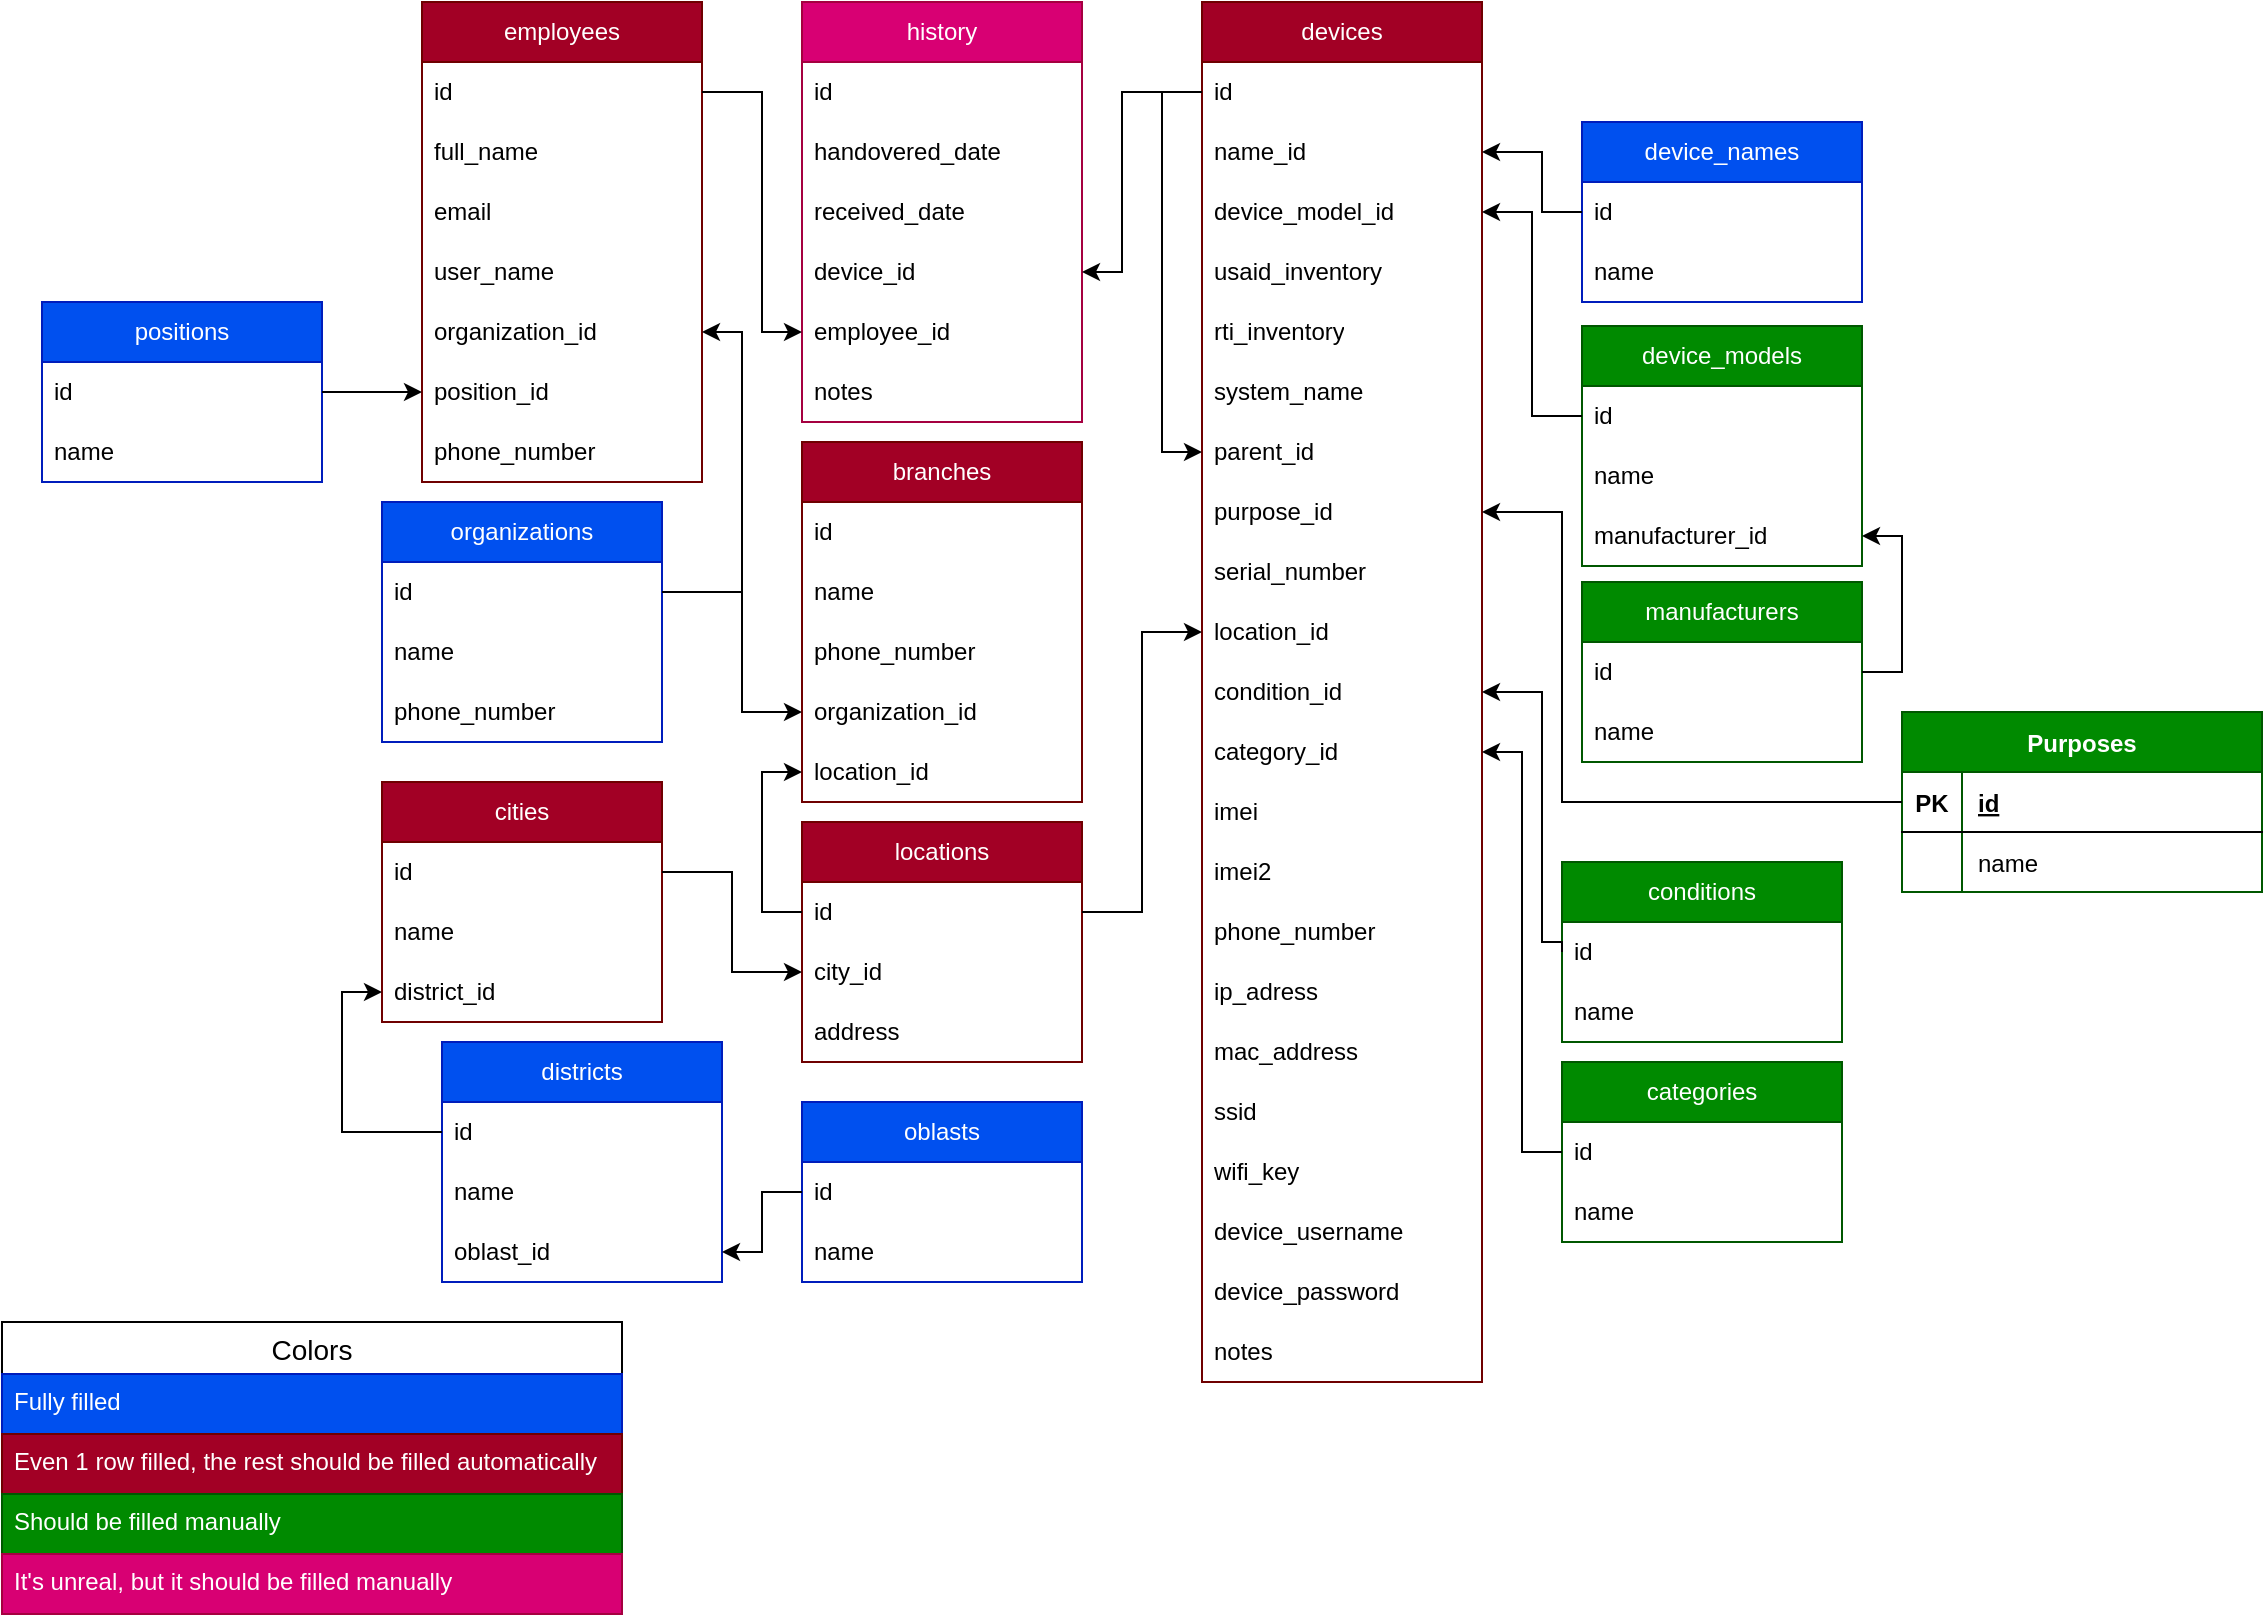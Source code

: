 <mxfile version="21.1.6" type="device">
  <diagram id="0d2q46blv9UqA0cXkcOh" name="Страница 1">
    <mxGraphModel dx="1290" dy="573" grid="1" gridSize="10" guides="1" tooltips="1" connect="1" arrows="1" fold="1" page="1" pageScale="1" pageWidth="827" pageHeight="1169" math="0" shadow="0">
      <root>
        <mxCell id="0" />
        <mxCell id="1" parent="0" />
        <mxCell id="G7Yswwj6AfS98fs8mo6--1" value="device_models" style="swimlane;fontStyle=0;childLayout=stackLayout;horizontal=1;startSize=30;horizontalStack=0;resizeParent=1;resizeParentMax=0;resizeLast=0;collapsible=1;marginBottom=0;whiteSpace=wrap;html=1;fillColor=#008a00;fontColor=#ffffff;strokeColor=#005700;" parent="1" vertex="1">
          <mxGeometry x="950" y="202" width="140" height="120" as="geometry" />
        </mxCell>
        <mxCell id="G7Yswwj6AfS98fs8mo6--2" value="id" style="text;align=left;verticalAlign=middle;spacingLeft=4;spacingRight=4;overflow=hidden;points=[[0,0.5],[1,0.5]];portConstraint=eastwest;rotatable=0;whiteSpace=wrap;html=1;" parent="G7Yswwj6AfS98fs8mo6--1" vertex="1">
          <mxGeometry y="30" width="140" height="30" as="geometry" />
        </mxCell>
        <mxCell id="MezloRXRg_cvkASM9rGX-1" value="name" style="text;align=left;verticalAlign=middle;spacingLeft=4;spacingRight=4;overflow=hidden;points=[[0,0.5],[1,0.5]];portConstraint=eastwest;rotatable=0;whiteSpace=wrap;html=1;" parent="G7Yswwj6AfS98fs8mo6--1" vertex="1">
          <mxGeometry y="60" width="140" height="30" as="geometry" />
        </mxCell>
        <mxCell id="G7Yswwj6AfS98fs8mo6--3" value="manufacturer_id" style="text;align=left;verticalAlign=middle;spacingLeft=4;spacingRight=4;overflow=hidden;points=[[0,0.5],[1,0.5]];portConstraint=eastwest;rotatable=0;whiteSpace=wrap;html=1;" parent="G7Yswwj6AfS98fs8mo6--1" vertex="1">
          <mxGeometry y="90" width="140" height="30" as="geometry" />
        </mxCell>
        <mxCell id="G7Yswwj6AfS98fs8mo6--9" value="devices" style="swimlane;fontStyle=0;childLayout=stackLayout;horizontal=1;startSize=30;horizontalStack=0;resizeParent=1;resizeParentMax=0;resizeLast=0;collapsible=1;marginBottom=0;whiteSpace=wrap;html=1;fillColor=#a20025;fontColor=#ffffff;strokeColor=#6F0000;" parent="1" vertex="1">
          <mxGeometry x="760" y="40" width="140" height="690" as="geometry" />
        </mxCell>
        <mxCell id="lCSofVDlbzFGuQOiS7Ux-157" style="edgeStyle=orthogonalEdgeStyle;rounded=0;orthogonalLoop=1;jettySize=auto;html=1;exitX=0;exitY=0.5;exitDx=0;exitDy=0;entryX=0;entryY=0.5;entryDx=0;entryDy=0;" parent="G7Yswwj6AfS98fs8mo6--9" source="G7Yswwj6AfS98fs8mo6--10" target="lCSofVDlbzFGuQOiS7Ux-156" edge="1">
          <mxGeometry relative="1" as="geometry" />
        </mxCell>
        <mxCell id="G7Yswwj6AfS98fs8mo6--10" value="id" style="text;align=left;verticalAlign=middle;spacingLeft=4;spacingRight=4;overflow=hidden;points=[[0,0.5],[1,0.5]];portConstraint=eastwest;rotatable=0;whiteSpace=wrap;html=1;" parent="G7Yswwj6AfS98fs8mo6--9" vertex="1">
          <mxGeometry y="30" width="140" height="30" as="geometry" />
        </mxCell>
        <mxCell id="G7Yswwj6AfS98fs8mo6--11" value="name_id" style="text;align=left;verticalAlign=middle;spacingLeft=4;spacingRight=4;overflow=hidden;points=[[0,0.5],[1,0.5]];portConstraint=eastwest;rotatable=0;whiteSpace=wrap;html=1;" parent="G7Yswwj6AfS98fs8mo6--9" vertex="1">
          <mxGeometry y="60" width="140" height="30" as="geometry" />
        </mxCell>
        <mxCell id="G7Yswwj6AfS98fs8mo6--18" value="device_model_id" style="text;align=left;verticalAlign=middle;spacingLeft=4;spacingRight=4;overflow=hidden;points=[[0,0.5],[1,0.5]];portConstraint=eastwest;rotatable=0;whiteSpace=wrap;html=1;" parent="G7Yswwj6AfS98fs8mo6--9" vertex="1">
          <mxGeometry y="90" width="140" height="30" as="geometry" />
        </mxCell>
        <mxCell id="G7Yswwj6AfS98fs8mo6--21" value="usaid_inventory" style="text;align=left;verticalAlign=middle;spacingLeft=4;spacingRight=4;overflow=hidden;points=[[0,0.5],[1,0.5]];portConstraint=eastwest;rotatable=0;whiteSpace=wrap;html=1;" parent="G7Yswwj6AfS98fs8mo6--9" vertex="1">
          <mxGeometry y="120" width="140" height="30" as="geometry" />
        </mxCell>
        <mxCell id="G7Yswwj6AfS98fs8mo6--20" value="rti_inventory" style="text;align=left;verticalAlign=middle;spacingLeft=4;spacingRight=4;overflow=hidden;points=[[0,0.5],[1,0.5]];portConstraint=eastwest;rotatable=0;whiteSpace=wrap;html=1;" parent="G7Yswwj6AfS98fs8mo6--9" vertex="1">
          <mxGeometry y="150" width="140" height="30" as="geometry" />
        </mxCell>
        <mxCell id="G7Yswwj6AfS98fs8mo6--30" value="system_name" style="text;align=left;verticalAlign=middle;spacingLeft=4;spacingRight=4;overflow=hidden;points=[[0,0.5],[1,0.5]];portConstraint=eastwest;rotatable=0;whiteSpace=wrap;html=1;" parent="G7Yswwj6AfS98fs8mo6--9" vertex="1">
          <mxGeometry y="180" width="140" height="30" as="geometry" />
        </mxCell>
        <mxCell id="lCSofVDlbzFGuQOiS7Ux-156" value="parent_id" style="text;align=left;verticalAlign=middle;spacingLeft=4;spacingRight=4;overflow=hidden;points=[[0,0.5],[1,0.5]];portConstraint=eastwest;rotatable=0;whiteSpace=wrap;html=1;" parent="G7Yswwj6AfS98fs8mo6--9" vertex="1">
          <mxGeometry y="210" width="140" height="30" as="geometry" />
        </mxCell>
        <mxCell id="G7Yswwj6AfS98fs8mo6--60" value="purpose_id" style="text;align=left;verticalAlign=middle;spacingLeft=4;spacingRight=4;overflow=hidden;points=[[0,0.5],[1,0.5]];portConstraint=eastwest;rotatable=0;whiteSpace=wrap;html=1;" parent="G7Yswwj6AfS98fs8mo6--9" vertex="1">
          <mxGeometry y="240" width="140" height="30" as="geometry" />
        </mxCell>
        <mxCell id="GRQuZETUjWmIihbJhSZC-21" value="serial_number" style="text;align=left;verticalAlign=middle;spacingLeft=4;spacingRight=4;overflow=hidden;points=[[0,0.5],[1,0.5]];portConstraint=eastwest;rotatable=0;whiteSpace=wrap;html=1;" parent="G7Yswwj6AfS98fs8mo6--9" vertex="1">
          <mxGeometry y="270" width="140" height="30" as="geometry" />
        </mxCell>
        <mxCell id="GRQuZETUjWmIihbJhSZC-52" value="location_id" style="text;align=left;verticalAlign=middle;spacingLeft=4;spacingRight=4;overflow=hidden;points=[[0,0.5],[1,0.5]];portConstraint=eastwest;rotatable=0;whiteSpace=wrap;html=1;" parent="G7Yswwj6AfS98fs8mo6--9" vertex="1">
          <mxGeometry y="300" width="140" height="30" as="geometry" />
        </mxCell>
        <mxCell id="GRQuZETUjWmIihbJhSZC-55" value="condition_id" style="text;align=left;verticalAlign=middle;spacingLeft=4;spacingRight=4;overflow=hidden;points=[[0,0.5],[1,0.5]];portConstraint=eastwest;rotatable=0;whiteSpace=wrap;html=1;" parent="G7Yswwj6AfS98fs8mo6--9" vertex="1">
          <mxGeometry y="330" width="140" height="30" as="geometry" />
        </mxCell>
        <mxCell id="GRQuZETUjWmIihbJhSZC-65" value="category_id" style="text;align=left;verticalAlign=middle;spacingLeft=4;spacingRight=4;overflow=hidden;points=[[0,0.5],[1,0.5]];portConstraint=eastwest;rotatable=0;whiteSpace=wrap;html=1;" parent="G7Yswwj6AfS98fs8mo6--9" vertex="1">
          <mxGeometry y="360" width="140" height="30" as="geometry" />
        </mxCell>
        <mxCell id="G7Yswwj6AfS98fs8mo6--19" value="imei" style="text;align=left;verticalAlign=middle;spacingLeft=4;spacingRight=4;overflow=hidden;points=[[0,0.5],[1,0.5]];portConstraint=eastwest;rotatable=0;whiteSpace=wrap;html=1;" parent="G7Yswwj6AfS98fs8mo6--9" vertex="1">
          <mxGeometry y="390" width="140" height="30" as="geometry" />
        </mxCell>
        <mxCell id="xoXa2A3d770ycfroQqIN-1" value="imei2" style="text;align=left;verticalAlign=middle;spacingLeft=4;spacingRight=4;overflow=hidden;points=[[0,0.5],[1,0.5]];portConstraint=eastwest;rotatable=0;whiteSpace=wrap;html=1;" vertex="1" parent="G7Yswwj6AfS98fs8mo6--9">
          <mxGeometry y="420" width="140" height="30" as="geometry" />
        </mxCell>
        <mxCell id="xoXa2A3d770ycfroQqIN-3" value="phone_number" style="text;align=left;verticalAlign=middle;spacingLeft=4;spacingRight=4;overflow=hidden;points=[[0,0.5],[1,0.5]];portConstraint=eastwest;rotatable=0;whiteSpace=wrap;html=1;" vertex="1" parent="G7Yswwj6AfS98fs8mo6--9">
          <mxGeometry y="450" width="140" height="30" as="geometry" />
        </mxCell>
        <mxCell id="xoXa2A3d770ycfroQqIN-4" value="ip_adress" style="text;align=left;verticalAlign=middle;spacingLeft=4;spacingRight=4;overflow=hidden;points=[[0,0.5],[1,0.5]];portConstraint=eastwest;rotatable=0;whiteSpace=wrap;html=1;" vertex="1" parent="G7Yswwj6AfS98fs8mo6--9">
          <mxGeometry y="480" width="140" height="30" as="geometry" />
        </mxCell>
        <mxCell id="xoXa2A3d770ycfroQqIN-5" value="mac_address" style="text;align=left;verticalAlign=middle;spacingLeft=4;spacingRight=4;overflow=hidden;points=[[0,0.5],[1,0.5]];portConstraint=eastwest;rotatable=0;whiteSpace=wrap;html=1;" vertex="1" parent="G7Yswwj6AfS98fs8mo6--9">
          <mxGeometry y="510" width="140" height="30" as="geometry" />
        </mxCell>
        <mxCell id="xoXa2A3d770ycfroQqIN-6" value="ssid" style="text;align=left;verticalAlign=middle;spacingLeft=4;spacingRight=4;overflow=hidden;points=[[0,0.5],[1,0.5]];portConstraint=eastwest;rotatable=0;whiteSpace=wrap;html=1;" vertex="1" parent="G7Yswwj6AfS98fs8mo6--9">
          <mxGeometry y="540" width="140" height="30" as="geometry" />
        </mxCell>
        <mxCell id="xoXa2A3d770ycfroQqIN-7" value="wifi_key" style="text;align=left;verticalAlign=middle;spacingLeft=4;spacingRight=4;overflow=hidden;points=[[0,0.5],[1,0.5]];portConstraint=eastwest;rotatable=0;whiteSpace=wrap;html=1;" vertex="1" parent="G7Yswwj6AfS98fs8mo6--9">
          <mxGeometry y="570" width="140" height="30" as="geometry" />
        </mxCell>
        <mxCell id="xoXa2A3d770ycfroQqIN-8" value="device_username" style="text;align=left;verticalAlign=middle;spacingLeft=4;spacingRight=4;overflow=hidden;points=[[0,0.5],[1,0.5]];portConstraint=eastwest;rotatable=0;whiteSpace=wrap;html=1;" vertex="1" parent="G7Yswwj6AfS98fs8mo6--9">
          <mxGeometry y="600" width="140" height="30" as="geometry" />
        </mxCell>
        <mxCell id="xoXa2A3d770ycfroQqIN-9" value="device_password" style="text;align=left;verticalAlign=middle;spacingLeft=4;spacingRight=4;overflow=hidden;points=[[0,0.5],[1,0.5]];portConstraint=eastwest;rotatable=0;whiteSpace=wrap;html=1;" vertex="1" parent="G7Yswwj6AfS98fs8mo6--9">
          <mxGeometry y="630" width="140" height="30" as="geometry" />
        </mxCell>
        <mxCell id="xoXa2A3d770ycfroQqIN-10" value="notes" style="text;align=left;verticalAlign=middle;spacingLeft=4;spacingRight=4;overflow=hidden;points=[[0,0.5],[1,0.5]];portConstraint=eastwest;rotatable=0;whiteSpace=wrap;html=1;" vertex="1" parent="G7Yswwj6AfS98fs8mo6--9">
          <mxGeometry y="660" width="140" height="30" as="geometry" />
        </mxCell>
        <mxCell id="G7Yswwj6AfS98fs8mo6--13" value="device_names" style="swimlane;fontStyle=0;childLayout=stackLayout;horizontal=1;startSize=30;horizontalStack=0;resizeParent=1;resizeParentMax=0;resizeLast=0;collapsible=1;marginBottom=0;whiteSpace=wrap;html=1;fillColor=#0050ef;fontColor=#ffffff;strokeColor=#001DBC;" parent="1" vertex="1">
          <mxGeometry x="950" y="100" width="140" height="90" as="geometry" />
        </mxCell>
        <mxCell id="G7Yswwj6AfS98fs8mo6--14" value="id" style="text;align=left;verticalAlign=middle;spacingLeft=4;spacingRight=4;overflow=hidden;points=[[0,0.5],[1,0.5]];portConstraint=eastwest;rotatable=0;whiteSpace=wrap;html=1;" parent="G7Yswwj6AfS98fs8mo6--13" vertex="1">
          <mxGeometry y="30" width="140" height="30" as="geometry" />
        </mxCell>
        <mxCell id="G7Yswwj6AfS98fs8mo6--15" value="name" style="text;align=left;verticalAlign=middle;spacingLeft=4;spacingRight=4;overflow=hidden;points=[[0,0.5],[1,0.5]];portConstraint=eastwest;rotatable=0;whiteSpace=wrap;html=1;" parent="G7Yswwj6AfS98fs8mo6--13" vertex="1">
          <mxGeometry y="60" width="140" height="30" as="geometry" />
        </mxCell>
        <mxCell id="G7Yswwj6AfS98fs8mo6--22" value="employees" style="swimlane;fontStyle=0;childLayout=stackLayout;horizontal=1;startSize=30;horizontalStack=0;resizeParent=1;resizeParentMax=0;resizeLast=0;collapsible=1;marginBottom=0;whiteSpace=wrap;html=1;fillColor=#a20025;fontColor=#ffffff;strokeColor=#6F0000;" parent="1" vertex="1">
          <mxGeometry x="370" y="40" width="140" height="240" as="geometry" />
        </mxCell>
        <mxCell id="G7Yswwj6AfS98fs8mo6--23" value="id" style="text;align=left;verticalAlign=middle;spacingLeft=4;spacingRight=4;overflow=hidden;points=[[0,0.5],[1,0.5]];portConstraint=eastwest;rotatable=0;whiteSpace=wrap;html=1;" parent="G7Yswwj6AfS98fs8mo6--22" vertex="1">
          <mxGeometry y="30" width="140" height="30" as="geometry" />
        </mxCell>
        <mxCell id="G7Yswwj6AfS98fs8mo6--24" value="full_name" style="text;align=left;verticalAlign=middle;spacingLeft=4;spacingRight=4;overflow=hidden;points=[[0,0.5],[1,0.5]];portConstraint=eastwest;rotatable=0;whiteSpace=wrap;html=1;" parent="G7Yswwj6AfS98fs8mo6--22" vertex="1">
          <mxGeometry y="60" width="140" height="30" as="geometry" />
        </mxCell>
        <mxCell id="G7Yswwj6AfS98fs8mo6--31" value="email" style="text;align=left;verticalAlign=middle;spacingLeft=4;spacingRight=4;overflow=hidden;points=[[0,0.5],[1,0.5]];portConstraint=eastwest;rotatable=0;whiteSpace=wrap;html=1;" parent="G7Yswwj6AfS98fs8mo6--22" vertex="1">
          <mxGeometry y="90" width="140" height="30" as="geometry" />
        </mxCell>
        <mxCell id="G7Yswwj6AfS98fs8mo6--38" value="user_name" style="text;align=left;verticalAlign=middle;spacingLeft=4;spacingRight=4;overflow=hidden;points=[[0,0.5],[1,0.5]];portConstraint=eastwest;rotatable=0;whiteSpace=wrap;html=1;" parent="G7Yswwj6AfS98fs8mo6--22" vertex="1">
          <mxGeometry y="120" width="140" height="30" as="geometry" />
        </mxCell>
        <mxCell id="GRQuZETUjWmIihbJhSZC-39" value="organization_id" style="text;align=left;verticalAlign=middle;spacingLeft=4;spacingRight=4;overflow=hidden;points=[[0,0.5],[1,0.5]];portConstraint=eastwest;rotatable=0;whiteSpace=wrap;html=1;" parent="G7Yswwj6AfS98fs8mo6--22" vertex="1">
          <mxGeometry y="150" width="140" height="30" as="geometry" />
        </mxCell>
        <mxCell id="GRQuZETUjWmIihbJhSZC-41" value="position_id" style="text;align=left;verticalAlign=middle;spacingLeft=4;spacingRight=4;overflow=hidden;points=[[0,0.5],[1,0.5]];portConstraint=eastwest;rotatable=0;whiteSpace=wrap;html=1;" parent="G7Yswwj6AfS98fs8mo6--22" vertex="1">
          <mxGeometry y="180" width="140" height="30" as="geometry" />
        </mxCell>
        <mxCell id="G7Yswwj6AfS98fs8mo6--25" value="phone_number" style="text;align=left;verticalAlign=middle;spacingLeft=4;spacingRight=4;overflow=hidden;points=[[0,0.5],[1,0.5]];portConstraint=eastwest;rotatable=0;whiteSpace=wrap;html=1;" parent="G7Yswwj6AfS98fs8mo6--22" vertex="1">
          <mxGeometry y="210" width="140" height="30" as="geometry" />
        </mxCell>
        <mxCell id="G7Yswwj6AfS98fs8mo6--34" value="manufacturers" style="swimlane;fontStyle=0;childLayout=stackLayout;horizontal=1;startSize=30;horizontalStack=0;resizeParent=1;resizeParentMax=0;resizeLast=0;collapsible=1;marginBottom=0;whiteSpace=wrap;html=1;fillColor=#008a00;fontColor=#ffffff;strokeColor=#005700;" parent="1" vertex="1">
          <mxGeometry x="950" y="330" width="140" height="90" as="geometry" />
        </mxCell>
        <mxCell id="G7Yswwj6AfS98fs8mo6--35" value="id" style="text;align=left;verticalAlign=middle;spacingLeft=4;spacingRight=4;overflow=hidden;points=[[0,0.5],[1,0.5]];portConstraint=eastwest;rotatable=0;whiteSpace=wrap;html=1;" parent="G7Yswwj6AfS98fs8mo6--34" vertex="1">
          <mxGeometry y="30" width="140" height="30" as="geometry" />
        </mxCell>
        <mxCell id="G7Yswwj6AfS98fs8mo6--36" value="name" style="text;align=left;verticalAlign=middle;spacingLeft=4;spacingRight=4;overflow=hidden;points=[[0,0.5],[1,0.5]];portConstraint=eastwest;rotatable=0;whiteSpace=wrap;html=1;" parent="G7Yswwj6AfS98fs8mo6--34" vertex="1">
          <mxGeometry y="60" width="140" height="30" as="geometry" />
        </mxCell>
        <mxCell id="G7Yswwj6AfS98fs8mo6--41" value="districts" style="swimlane;fontStyle=0;childLayout=stackLayout;horizontal=1;startSize=30;horizontalStack=0;resizeParent=1;resizeParentMax=0;resizeLast=0;collapsible=1;marginBottom=0;whiteSpace=wrap;html=1;fillColor=#0050ef;fontColor=#ffffff;strokeColor=#001DBC;" parent="1" vertex="1">
          <mxGeometry x="380" y="560" width="140" height="120" as="geometry" />
        </mxCell>
        <mxCell id="G7Yswwj6AfS98fs8mo6--42" value="id" style="text;align=left;verticalAlign=middle;spacingLeft=4;spacingRight=4;overflow=hidden;points=[[0,0.5],[1,0.5]];portConstraint=eastwest;rotatable=0;whiteSpace=wrap;html=1;" parent="G7Yswwj6AfS98fs8mo6--41" vertex="1">
          <mxGeometry y="30" width="140" height="30" as="geometry" />
        </mxCell>
        <mxCell id="lCSofVDlbzFGuQOiS7Ux-152" value="name" style="text;align=left;verticalAlign=middle;spacingLeft=4;spacingRight=4;overflow=hidden;points=[[0,0.5],[1,0.5]];portConstraint=eastwest;rotatable=0;whiteSpace=wrap;html=1;" parent="G7Yswwj6AfS98fs8mo6--41" vertex="1">
          <mxGeometry y="60" width="140" height="30" as="geometry" />
        </mxCell>
        <mxCell id="G7Yswwj6AfS98fs8mo6--43" value="oblast_id" style="text;align=left;verticalAlign=middle;spacingLeft=4;spacingRight=4;overflow=hidden;points=[[0,0.5],[1,0.5]];portConstraint=eastwest;rotatable=0;whiteSpace=wrap;html=1;" parent="G7Yswwj6AfS98fs8mo6--41" vertex="1">
          <mxGeometry y="90" width="140" height="30" as="geometry" />
        </mxCell>
        <mxCell id="G7Yswwj6AfS98fs8mo6--45" value="cities" style="swimlane;fontStyle=0;childLayout=stackLayout;horizontal=1;startSize=30;horizontalStack=0;resizeParent=1;resizeParentMax=0;resizeLast=0;collapsible=1;marginBottom=0;whiteSpace=wrap;html=1;fillColor=#a20025;fontColor=#ffffff;strokeColor=#6F0000;" parent="1" vertex="1">
          <mxGeometry x="350" y="430" width="140" height="120" as="geometry" />
        </mxCell>
        <mxCell id="G7Yswwj6AfS98fs8mo6--46" value="id" style="text;align=left;verticalAlign=middle;spacingLeft=4;spacingRight=4;overflow=hidden;points=[[0,0.5],[1,0.5]];portConstraint=eastwest;rotatable=0;whiteSpace=wrap;html=1;" parent="G7Yswwj6AfS98fs8mo6--45" vertex="1">
          <mxGeometry y="30" width="140" height="30" as="geometry" />
        </mxCell>
        <mxCell id="lCSofVDlbzFGuQOiS7Ux-154" value="name" style="text;align=left;verticalAlign=middle;spacingLeft=4;spacingRight=4;overflow=hidden;points=[[0,0.5],[1,0.5]];portConstraint=eastwest;rotatable=0;whiteSpace=wrap;html=1;" parent="G7Yswwj6AfS98fs8mo6--45" vertex="1">
          <mxGeometry y="60" width="140" height="30" as="geometry" />
        </mxCell>
        <mxCell id="G7Yswwj6AfS98fs8mo6--47" value="district_id" style="text;align=left;verticalAlign=middle;spacingLeft=4;spacingRight=4;overflow=hidden;points=[[0,0.5],[1,0.5]];portConstraint=eastwest;rotatable=0;whiteSpace=wrap;html=1;" parent="G7Yswwj6AfS98fs8mo6--45" vertex="1">
          <mxGeometry y="90" width="140" height="30" as="geometry" />
        </mxCell>
        <mxCell id="G7Yswwj6AfS98fs8mo6--52" value="conditions" style="swimlane;fontStyle=0;childLayout=stackLayout;horizontal=1;startSize=30;horizontalStack=0;resizeParent=1;resizeParentMax=0;resizeLast=0;collapsible=1;marginBottom=0;whiteSpace=wrap;html=1;fillColor=#008a00;fontColor=#ffffff;strokeColor=#005700;" parent="1" vertex="1">
          <mxGeometry x="940" y="470" width="140" height="90" as="geometry" />
        </mxCell>
        <mxCell id="G7Yswwj6AfS98fs8mo6--53" value="id" style="text;align=left;verticalAlign=middle;spacingLeft=4;spacingRight=4;overflow=hidden;points=[[0,0.5],[1,0.5]];portConstraint=eastwest;rotatable=0;whiteSpace=wrap;html=1;" parent="G7Yswwj6AfS98fs8mo6--52" vertex="1">
          <mxGeometry y="30" width="140" height="30" as="geometry" />
        </mxCell>
        <mxCell id="G7Yswwj6AfS98fs8mo6--54" value="name" style="text;align=left;verticalAlign=middle;spacingLeft=4;spacingRight=4;overflow=hidden;points=[[0,0.5],[1,0.5]];portConstraint=eastwest;rotatable=0;whiteSpace=wrap;html=1;" parent="G7Yswwj6AfS98fs8mo6--52" vertex="1">
          <mxGeometry y="60" width="140" height="30" as="geometry" />
        </mxCell>
        <mxCell id="vH3xZPw-VtNh7Vmesx8j-10" value="categories" style="swimlane;fontStyle=0;childLayout=stackLayout;horizontal=1;startSize=30;horizontalStack=0;resizeParent=1;resizeParentMax=0;resizeLast=0;collapsible=1;marginBottom=0;whiteSpace=wrap;html=1;fillColor=#008a00;fontColor=#ffffff;strokeColor=#005700;" parent="1" vertex="1">
          <mxGeometry x="940" y="570" width="140" height="90" as="geometry" />
        </mxCell>
        <mxCell id="vH3xZPw-VtNh7Vmesx8j-11" value="id" style="text;align=left;verticalAlign=middle;spacingLeft=4;spacingRight=4;overflow=hidden;points=[[0,0.5],[1,0.5]];portConstraint=eastwest;rotatable=0;whiteSpace=wrap;html=1;" parent="vH3xZPw-VtNh7Vmesx8j-10" vertex="1">
          <mxGeometry y="30" width="140" height="30" as="geometry" />
        </mxCell>
        <mxCell id="vH3xZPw-VtNh7Vmesx8j-12" value="name" style="text;align=left;verticalAlign=middle;spacingLeft=4;spacingRight=4;overflow=hidden;points=[[0,0.5],[1,0.5]];portConstraint=eastwest;rotatable=0;whiteSpace=wrap;html=1;" parent="vH3xZPw-VtNh7Vmesx8j-10" vertex="1">
          <mxGeometry y="60" width="140" height="30" as="geometry" />
        </mxCell>
        <mxCell id="GRQuZETUjWmIihbJhSZC-1" value="organizations" style="swimlane;fontStyle=0;childLayout=stackLayout;horizontal=1;startSize=30;horizontalStack=0;resizeParent=1;resizeParentMax=0;resizeLast=0;collapsible=1;marginBottom=0;whiteSpace=wrap;html=1;fillColor=#0050ef;fontColor=#ffffff;strokeColor=#001DBC;" parent="1" vertex="1">
          <mxGeometry x="350" y="290" width="140" height="120" as="geometry" />
        </mxCell>
        <mxCell id="GRQuZETUjWmIihbJhSZC-2" value="id" style="text;align=left;verticalAlign=middle;spacingLeft=4;spacingRight=4;overflow=hidden;points=[[0,0.5],[1,0.5]];portConstraint=eastwest;rotatable=0;whiteSpace=wrap;html=1;" parent="GRQuZETUjWmIihbJhSZC-1" vertex="1">
          <mxGeometry y="30" width="140" height="30" as="geometry" />
        </mxCell>
        <mxCell id="GRQuZETUjWmIihbJhSZC-3" value="name" style="text;align=left;verticalAlign=middle;spacingLeft=4;spacingRight=4;overflow=hidden;points=[[0,0.5],[1,0.5]];portConstraint=eastwest;rotatable=0;whiteSpace=wrap;html=1;" parent="GRQuZETUjWmIihbJhSZC-1" vertex="1">
          <mxGeometry y="60" width="140" height="30" as="geometry" />
        </mxCell>
        <mxCell id="GRQuZETUjWmIihbJhSZC-9" value="phone_number" style="text;align=left;verticalAlign=middle;spacingLeft=4;spacingRight=4;overflow=hidden;points=[[0,0.5],[1,0.5]];portConstraint=eastwest;rotatable=0;whiteSpace=wrap;html=1;" parent="GRQuZETUjWmIihbJhSZC-1" vertex="1">
          <mxGeometry y="90" width="140" height="30" as="geometry" />
        </mxCell>
        <mxCell id="GRQuZETUjWmIihbJhSZC-17" value="positions" style="swimlane;fontStyle=0;childLayout=stackLayout;horizontal=1;startSize=30;horizontalStack=0;resizeParent=1;resizeParentMax=0;resizeLast=0;collapsible=1;marginBottom=0;whiteSpace=wrap;html=1;fillColor=#0050ef;fontColor=#ffffff;strokeColor=#001DBC;" parent="1" vertex="1">
          <mxGeometry x="180" y="190" width="140" height="90" as="geometry" />
        </mxCell>
        <mxCell id="GRQuZETUjWmIihbJhSZC-18" value="id" style="text;align=left;verticalAlign=middle;spacingLeft=4;spacingRight=4;overflow=hidden;points=[[0,0.5],[1,0.5]];portConstraint=eastwest;rotatable=0;whiteSpace=wrap;html=1;" parent="GRQuZETUjWmIihbJhSZC-17" vertex="1">
          <mxGeometry y="30" width="140" height="30" as="geometry" />
        </mxCell>
        <mxCell id="GRQuZETUjWmIihbJhSZC-19" value="name" style="text;align=left;verticalAlign=middle;spacingLeft=4;spacingRight=4;overflow=hidden;points=[[0,0.5],[1,0.5]];portConstraint=eastwest;rotatable=0;whiteSpace=wrap;html=1;" parent="GRQuZETUjWmIihbJhSZC-17" vertex="1">
          <mxGeometry y="60" width="140" height="30" as="geometry" />
        </mxCell>
        <mxCell id="GRQuZETUjWmIihbJhSZC-22" value="history" style="swimlane;fontStyle=0;childLayout=stackLayout;horizontal=1;startSize=30;horizontalStack=0;resizeParent=1;resizeParentMax=0;resizeLast=0;collapsible=1;marginBottom=0;whiteSpace=wrap;html=1;fillColor=#d80073;fontColor=#ffffff;strokeColor=#A50040;" parent="1" vertex="1">
          <mxGeometry x="560" y="40" width="140" height="210" as="geometry" />
        </mxCell>
        <mxCell id="GRQuZETUjWmIihbJhSZC-23" value="id" style="text;align=left;verticalAlign=middle;spacingLeft=4;spacingRight=4;overflow=hidden;points=[[0,0.5],[1,0.5]];portConstraint=eastwest;rotatable=0;whiteSpace=wrap;html=1;" parent="GRQuZETUjWmIihbJhSZC-22" vertex="1">
          <mxGeometry y="30" width="140" height="30" as="geometry" />
        </mxCell>
        <mxCell id="GRQuZETUjWmIihbJhSZC-24" value="handovered_date" style="text;align=left;verticalAlign=middle;spacingLeft=4;spacingRight=4;overflow=hidden;points=[[0,0.5],[1,0.5]];portConstraint=eastwest;rotatable=0;whiteSpace=wrap;html=1;" parent="GRQuZETUjWmIihbJhSZC-22" vertex="1">
          <mxGeometry y="60" width="140" height="30" as="geometry" />
        </mxCell>
        <mxCell id="GRQuZETUjWmIihbJhSZC-27" value="received_date" style="text;align=left;verticalAlign=middle;spacingLeft=4;spacingRight=4;overflow=hidden;points=[[0,0.5],[1,0.5]];portConstraint=eastwest;rotatable=0;whiteSpace=wrap;html=1;" parent="GRQuZETUjWmIihbJhSZC-22" vertex="1">
          <mxGeometry y="90" width="140" height="30" as="geometry" />
        </mxCell>
        <mxCell id="GRQuZETUjWmIihbJhSZC-30" value="&lt;span style=&quot;text-align: center;&quot;&gt;device_id&lt;/span&gt;" style="text;align=left;verticalAlign=middle;spacingLeft=4;spacingRight=4;overflow=hidden;points=[[0,0.5],[1,0.5]];portConstraint=eastwest;rotatable=0;whiteSpace=wrap;html=1;" parent="GRQuZETUjWmIihbJhSZC-22" vertex="1">
          <mxGeometry y="120" width="140" height="30" as="geometry" />
        </mxCell>
        <mxCell id="GRQuZETUjWmIihbJhSZC-31" value="&lt;span style=&quot;text-align: center;&quot;&gt;employee_id&lt;/span&gt;" style="text;align=left;verticalAlign=middle;spacingLeft=4;spacingRight=4;overflow=hidden;points=[[0,0.5],[1,0.5]];portConstraint=eastwest;rotatable=0;whiteSpace=wrap;html=1;" parent="GRQuZETUjWmIihbJhSZC-22" vertex="1">
          <mxGeometry y="150" width="140" height="30" as="geometry" />
        </mxCell>
        <mxCell id="GRQuZETUjWmIihbJhSZC-26" value="&lt;span style=&quot;text-align: center;&quot;&gt;notes&lt;/span&gt;" style="text;align=left;verticalAlign=middle;spacingLeft=4;spacingRight=4;overflow=hidden;points=[[0,0.5],[1,0.5]];portConstraint=eastwest;rotatable=0;whiteSpace=wrap;html=1;" parent="GRQuZETUjWmIihbJhSZC-22" vertex="1">
          <mxGeometry y="180" width="140" height="30" as="geometry" />
        </mxCell>
        <mxCell id="GRQuZETUjWmIihbJhSZC-29" style="edgeStyle=orthogonalEdgeStyle;rounded=0;orthogonalLoop=1;jettySize=auto;html=1;exitX=0;exitY=0.5;exitDx=0;exitDy=0;entryX=1;entryY=0.5;entryDx=0;entryDy=0;" parent="1" source="G7Yswwj6AfS98fs8mo6--14" target="G7Yswwj6AfS98fs8mo6--11" edge="1">
          <mxGeometry relative="1" as="geometry">
            <Array as="points">
              <mxPoint x="930" y="145" />
              <mxPoint x="930" y="115" />
            </Array>
          </mxGeometry>
        </mxCell>
        <mxCell id="GRQuZETUjWmIihbJhSZC-37" style="edgeStyle=orthogonalEdgeStyle;rounded=0;orthogonalLoop=1;jettySize=auto;html=1;exitX=0;exitY=0.5;exitDx=0;exitDy=0;entryX=1;entryY=0.5;entryDx=0;entryDy=0;" parent="1" source="G7Yswwj6AfS98fs8mo6--10" target="GRQuZETUjWmIihbJhSZC-30" edge="1">
          <mxGeometry relative="1" as="geometry">
            <Array as="points">
              <mxPoint x="720" y="85" />
              <mxPoint x="720" y="175" />
            </Array>
          </mxGeometry>
        </mxCell>
        <mxCell id="GRQuZETUjWmIihbJhSZC-38" style="edgeStyle=orthogonalEdgeStyle;rounded=0;orthogonalLoop=1;jettySize=auto;html=1;exitX=1;exitY=0.5;exitDx=0;exitDy=0;entryX=0;entryY=0.5;entryDx=0;entryDy=0;" parent="1" source="G7Yswwj6AfS98fs8mo6--23" target="GRQuZETUjWmIihbJhSZC-31" edge="1">
          <mxGeometry relative="1" as="geometry">
            <Array as="points">
              <mxPoint x="540" y="85" />
              <mxPoint x="540" y="205" />
            </Array>
          </mxGeometry>
        </mxCell>
        <mxCell id="GRQuZETUjWmIihbJhSZC-42" value="locations" style="swimlane;fontStyle=0;childLayout=stackLayout;horizontal=1;startSize=30;horizontalStack=0;resizeParent=1;resizeParentMax=0;resizeLast=0;collapsible=1;marginBottom=0;whiteSpace=wrap;html=1;fillColor=#a20025;fontColor=#ffffff;strokeColor=#6F0000;" parent="1" vertex="1">
          <mxGeometry x="560" y="450" width="140" height="120" as="geometry" />
        </mxCell>
        <mxCell id="GRQuZETUjWmIihbJhSZC-43" value="id" style="text;align=left;verticalAlign=middle;spacingLeft=4;spacingRight=4;overflow=hidden;points=[[0,0.5],[1,0.5]];portConstraint=eastwest;rotatable=0;whiteSpace=wrap;html=1;" parent="GRQuZETUjWmIihbJhSZC-42" vertex="1">
          <mxGeometry y="30" width="140" height="30" as="geometry" />
        </mxCell>
        <mxCell id="GRQuZETUjWmIihbJhSZC-46" value="city_id" style="text;align=left;verticalAlign=middle;spacingLeft=4;spacingRight=4;overflow=hidden;points=[[0,0.5],[1,0.5]];portConstraint=eastwest;rotatable=0;whiteSpace=wrap;html=1;" parent="GRQuZETUjWmIihbJhSZC-42" vertex="1">
          <mxGeometry y="60" width="140" height="30" as="geometry" />
        </mxCell>
        <mxCell id="GRQuZETUjWmIihbJhSZC-47" value="address" style="text;align=left;verticalAlign=middle;spacingLeft=4;spacingRight=4;overflow=hidden;points=[[0,0.5],[1,0.5]];portConstraint=eastwest;rotatable=0;whiteSpace=wrap;html=1;" parent="GRQuZETUjWmIihbJhSZC-42" vertex="1">
          <mxGeometry y="90" width="140" height="30" as="geometry" />
        </mxCell>
        <mxCell id="GRQuZETUjWmIihbJhSZC-53" style="edgeStyle=orthogonalEdgeStyle;rounded=0;orthogonalLoop=1;jettySize=auto;html=1;exitX=1;exitY=0.5;exitDx=0;exitDy=0;" parent="1" source="GRQuZETUjWmIihbJhSZC-43" target="GRQuZETUjWmIihbJhSZC-52" edge="1">
          <mxGeometry relative="1" as="geometry" />
        </mxCell>
        <mxCell id="GRQuZETUjWmIihbJhSZC-54" style="edgeStyle=orthogonalEdgeStyle;rounded=0;orthogonalLoop=1;jettySize=auto;html=1;exitX=0;exitY=0.5;exitDx=0;exitDy=0;entryX=1;entryY=0.5;entryDx=0;entryDy=0;" parent="1" source="G7Yswwj6AfS98fs8mo6--2" target="G7Yswwj6AfS98fs8mo6--18" edge="1">
          <mxGeometry relative="1" as="geometry" />
        </mxCell>
        <mxCell id="GRQuZETUjWmIihbJhSZC-56" style="edgeStyle=orthogonalEdgeStyle;rounded=0;orthogonalLoop=1;jettySize=auto;html=1;exitX=0;exitY=0.5;exitDx=0;exitDy=0;entryX=1;entryY=0.5;entryDx=0;entryDy=0;" parent="1" source="G7Yswwj6AfS98fs8mo6--53" target="GRQuZETUjWmIihbJhSZC-55" edge="1">
          <mxGeometry relative="1" as="geometry">
            <Array as="points">
              <mxPoint x="940" y="510" />
              <mxPoint x="930" y="510" />
              <mxPoint x="930" y="385" />
            </Array>
          </mxGeometry>
        </mxCell>
        <mxCell id="GRQuZETUjWmIihbJhSZC-57" value="branches" style="swimlane;fontStyle=0;childLayout=stackLayout;horizontal=1;startSize=30;horizontalStack=0;resizeParent=1;resizeParentMax=0;resizeLast=0;collapsible=1;marginBottom=0;whiteSpace=wrap;html=1;fillColor=#a20025;fontColor=#ffffff;strokeColor=#6F0000;" parent="1" vertex="1">
          <mxGeometry x="560" y="260" width="140" height="180" as="geometry" />
        </mxCell>
        <mxCell id="GRQuZETUjWmIihbJhSZC-58" value="id" style="text;align=left;verticalAlign=middle;spacingLeft=4;spacingRight=4;overflow=hidden;points=[[0,0.5],[1,0.5]];portConstraint=eastwest;rotatable=0;whiteSpace=wrap;html=1;" parent="GRQuZETUjWmIihbJhSZC-57" vertex="1">
          <mxGeometry y="30" width="140" height="30" as="geometry" />
        </mxCell>
        <mxCell id="GRQuZETUjWmIihbJhSZC-59" value="name" style="text;align=left;verticalAlign=middle;spacingLeft=4;spacingRight=4;overflow=hidden;points=[[0,0.5],[1,0.5]];portConstraint=eastwest;rotatable=0;whiteSpace=wrap;html=1;" parent="GRQuZETUjWmIihbJhSZC-57" vertex="1">
          <mxGeometry y="60" width="140" height="30" as="geometry" />
        </mxCell>
        <mxCell id="GRQuZETUjWmIihbJhSZC-64" value="phone_number" style="text;align=left;verticalAlign=middle;spacingLeft=4;spacingRight=4;overflow=hidden;points=[[0,0.5],[1,0.5]];portConstraint=eastwest;rotatable=0;whiteSpace=wrap;html=1;" parent="GRQuZETUjWmIihbJhSZC-57" vertex="1">
          <mxGeometry y="90" width="140" height="30" as="geometry" />
        </mxCell>
        <mxCell id="GRQuZETUjWmIihbJhSZC-62" value="&lt;span style=&quot;text-align: center;&quot;&gt;organization_id&lt;/span&gt;" style="text;align=left;verticalAlign=middle;spacingLeft=4;spacingRight=4;overflow=hidden;points=[[0,0.5],[1,0.5]];portConstraint=eastwest;rotatable=0;whiteSpace=wrap;html=1;" parent="GRQuZETUjWmIihbJhSZC-57" vertex="1">
          <mxGeometry y="120" width="140" height="30" as="geometry" />
        </mxCell>
        <mxCell id="GRQuZETUjWmIihbJhSZC-60" value="location_id" style="text;align=left;verticalAlign=middle;spacingLeft=4;spacingRight=4;overflow=hidden;points=[[0,0.5],[1,0.5]];portConstraint=eastwest;rotatable=0;whiteSpace=wrap;html=1;" parent="GRQuZETUjWmIihbJhSZC-57" vertex="1">
          <mxGeometry y="150" width="140" height="30" as="geometry" />
        </mxCell>
        <mxCell id="lCSofVDlbzFGuQOiS7Ux-3" style="edgeStyle=orthogonalEdgeStyle;rounded=0;orthogonalLoop=1;jettySize=auto;html=1;exitX=1;exitY=0.5;exitDx=0;exitDy=0;entryX=0;entryY=0.5;entryDx=0;entryDy=0;" parent="1" source="GRQuZETUjWmIihbJhSZC-18" target="GRQuZETUjWmIihbJhSZC-41" edge="1">
          <mxGeometry relative="1" as="geometry" />
        </mxCell>
        <mxCell id="G7Yswwj6AfS98fs8mo6--26" value="oblasts" style="swimlane;fontStyle=0;childLayout=stackLayout;horizontal=1;startSize=30;horizontalStack=0;resizeParent=1;resizeParentMax=0;resizeLast=0;collapsible=1;marginBottom=0;whiteSpace=wrap;html=1;fillColor=#0050ef;fontColor=#ffffff;strokeColor=#001DBC;" parent="1" vertex="1">
          <mxGeometry x="560" y="590" width="140" height="90" as="geometry" />
        </mxCell>
        <mxCell id="G7Yswwj6AfS98fs8mo6--27" value="id" style="text;align=left;verticalAlign=middle;spacingLeft=4;spacingRight=4;overflow=hidden;points=[[0,0.5],[1,0.5]];portConstraint=eastwest;rotatable=0;whiteSpace=wrap;html=1;" parent="G7Yswwj6AfS98fs8mo6--26" vertex="1">
          <mxGeometry y="30" width="140" height="30" as="geometry" />
        </mxCell>
        <mxCell id="G7Yswwj6AfS98fs8mo6--28" value="name" style="text;align=left;verticalAlign=middle;spacingLeft=4;spacingRight=4;overflow=hidden;points=[[0,0.5],[1,0.5]];portConstraint=eastwest;rotatable=0;whiteSpace=wrap;html=1;" parent="G7Yswwj6AfS98fs8mo6--26" vertex="1">
          <mxGeometry y="60" width="140" height="30" as="geometry" />
        </mxCell>
        <mxCell id="lCSofVDlbzFGuQOiS7Ux-8" style="edgeStyle=orthogonalEdgeStyle;rounded=0;orthogonalLoop=1;jettySize=auto;html=1;exitX=1;exitY=0.5;exitDx=0;exitDy=0;entryX=0;entryY=0.5;entryDx=0;entryDy=0;" parent="1" source="G7Yswwj6AfS98fs8mo6--46" target="GRQuZETUjWmIihbJhSZC-46" edge="1">
          <mxGeometry relative="1" as="geometry" />
        </mxCell>
        <mxCell id="lCSofVDlbzFGuQOiS7Ux-9" style="edgeStyle=orthogonalEdgeStyle;rounded=0;orthogonalLoop=1;jettySize=auto;html=1;exitX=0;exitY=0.5;exitDx=0;exitDy=0;entryX=0;entryY=0.5;entryDx=0;entryDy=0;" parent="1" source="GRQuZETUjWmIihbJhSZC-43" target="GRQuZETUjWmIihbJhSZC-60" edge="1">
          <mxGeometry relative="1" as="geometry" />
        </mxCell>
        <mxCell id="lCSofVDlbzFGuQOiS7Ux-10" style="edgeStyle=orthogonalEdgeStyle;rounded=0;orthogonalLoop=1;jettySize=auto;html=1;exitX=1;exitY=0.5;exitDx=0;exitDy=0;entryX=0;entryY=0.5;entryDx=0;entryDy=0;" parent="1" source="GRQuZETUjWmIihbJhSZC-2" target="GRQuZETUjWmIihbJhSZC-62" edge="1">
          <mxGeometry relative="1" as="geometry">
            <Array as="points">
              <mxPoint x="530" y="335" />
              <mxPoint x="530" y="395" />
            </Array>
          </mxGeometry>
        </mxCell>
        <mxCell id="lCSofVDlbzFGuQOiS7Ux-155" style="edgeStyle=orthogonalEdgeStyle;rounded=0;orthogonalLoop=1;jettySize=auto;html=1;exitX=0;exitY=0.5;exitDx=0;exitDy=0;entryX=0;entryY=0.5;entryDx=0;entryDy=0;" parent="1" source="G7Yswwj6AfS98fs8mo6--42" target="G7Yswwj6AfS98fs8mo6--47" edge="1">
          <mxGeometry relative="1" as="geometry" />
        </mxCell>
        <mxCell id="lCSofVDlbzFGuQOiS7Ux-159" style="edgeStyle=orthogonalEdgeStyle;rounded=0;orthogonalLoop=1;jettySize=auto;html=1;exitX=0;exitY=0.5;exitDx=0;exitDy=0;entryX=1;entryY=0.5;entryDx=0;entryDy=0;" parent="1" source="G7Yswwj6AfS98fs8mo6--27" target="G7Yswwj6AfS98fs8mo6--43" edge="1">
          <mxGeometry relative="1" as="geometry" />
        </mxCell>
        <mxCell id="MezloRXRg_cvkASM9rGX-2" style="edgeStyle=orthogonalEdgeStyle;rounded=0;orthogonalLoop=1;jettySize=auto;html=1;exitX=1;exitY=0.5;exitDx=0;exitDy=0;entryX=1;entryY=0.5;entryDx=0;entryDy=0;" parent="1" source="G7Yswwj6AfS98fs8mo6--35" target="G7Yswwj6AfS98fs8mo6--3" edge="1">
          <mxGeometry relative="1" as="geometry">
            <Array as="points">
              <mxPoint x="1110" y="375" />
              <mxPoint x="1110" y="307" />
            </Array>
          </mxGeometry>
        </mxCell>
        <mxCell id="MezloRXRg_cvkASM9rGX-3" style="edgeStyle=orthogonalEdgeStyle;rounded=0;orthogonalLoop=1;jettySize=auto;html=1;exitX=0;exitY=0.5;exitDx=0;exitDy=0;entryX=1;entryY=0.5;entryDx=0;entryDy=0;" parent="1" source="vH3xZPw-VtNh7Vmesx8j-11" target="GRQuZETUjWmIihbJhSZC-65" edge="1">
          <mxGeometry relative="1" as="geometry">
            <Array as="points">
              <mxPoint x="920" y="615" />
              <mxPoint x="920" y="415" />
            </Array>
          </mxGeometry>
        </mxCell>
        <mxCell id="MezloRXRg_cvkASM9rGX-4" style="edgeStyle=orthogonalEdgeStyle;rounded=0;orthogonalLoop=1;jettySize=auto;html=1;exitX=1;exitY=0.5;exitDx=0;exitDy=0;entryX=1;entryY=0.5;entryDx=0;entryDy=0;" parent="1" source="GRQuZETUjWmIihbJhSZC-2" target="GRQuZETUjWmIihbJhSZC-39" edge="1">
          <mxGeometry relative="1" as="geometry" />
        </mxCell>
        <mxCell id="NYg2g-GMYENoIfYgoslu-1" value="Colors" style="swimlane;fontStyle=0;childLayout=stackLayout;horizontal=1;startSize=26;horizontalStack=0;resizeParent=1;resizeParentMax=0;resizeLast=0;collapsible=1;marginBottom=0;align=center;fontSize=14;" parent="1" vertex="1">
          <mxGeometry x="160" y="700" width="310" height="146" as="geometry" />
        </mxCell>
        <mxCell id="NYg2g-GMYENoIfYgoslu-2" value="Fully filled" style="text;strokeColor=#001DBC;fillColor=#0050ef;spacingLeft=4;spacingRight=4;overflow=hidden;rotatable=0;points=[[0,0.5],[1,0.5]];portConstraint=eastwest;fontSize=12;fontColor=#ffffff;" parent="NYg2g-GMYENoIfYgoslu-1" vertex="1">
          <mxGeometry y="26" width="310" height="30" as="geometry" />
        </mxCell>
        <mxCell id="NYg2g-GMYENoIfYgoslu-3" value="Even 1 row filled, the rest should be filled automatically" style="text;strokeColor=#6F0000;fillColor=#a20025;spacingLeft=4;spacingRight=4;overflow=hidden;rotatable=0;points=[[0,0.5],[1,0.5]];portConstraint=eastwest;fontSize=12;fontColor=#ffffff;" parent="NYg2g-GMYENoIfYgoslu-1" vertex="1">
          <mxGeometry y="56" width="310" height="30" as="geometry" />
        </mxCell>
        <mxCell id="NYg2g-GMYENoIfYgoslu-5" value="Should be filled manually" style="text;strokeColor=#005700;fillColor=#008a00;spacingLeft=4;spacingRight=4;overflow=hidden;rotatable=0;points=[[0,0.5],[1,0.5]];portConstraint=eastwest;fontSize=12;fontColor=#ffffff;" parent="NYg2g-GMYENoIfYgoslu-1" vertex="1">
          <mxGeometry y="86" width="310" height="30" as="geometry" />
        </mxCell>
        <mxCell id="NYg2g-GMYENoIfYgoslu-4" value="It&#39;s unreal, but it should be filled manually" style="text;strokeColor=#A50040;fillColor=#d80073;spacingLeft=4;spacingRight=4;overflow=hidden;rotatable=0;points=[[0,0.5],[1,0.5]];portConstraint=eastwest;fontSize=12;fontColor=#ffffff;" parent="NYg2g-GMYENoIfYgoslu-1" vertex="1">
          <mxGeometry y="116" width="310" height="30" as="geometry" />
        </mxCell>
        <mxCell id="IFYDyk9rqU8O4Fa9nJC_-1" value="Purposes" style="shape=table;startSize=30;container=1;collapsible=1;childLayout=tableLayout;fixedRows=1;rowLines=0;fontStyle=1;align=center;resizeLast=1;fillColor=#008a00;fontColor=#ffffff;strokeColor=#005700;" parent="1" vertex="1">
          <mxGeometry x="1110" y="395" width="180" height="90" as="geometry" />
        </mxCell>
        <mxCell id="IFYDyk9rqU8O4Fa9nJC_-2" value="" style="shape=tableRow;horizontal=0;startSize=0;swimlaneHead=0;swimlaneBody=0;fillColor=none;collapsible=0;dropTarget=0;points=[[0,0.5],[1,0.5]];portConstraint=eastwest;top=0;left=0;right=0;bottom=1;" parent="IFYDyk9rqU8O4Fa9nJC_-1" vertex="1">
          <mxGeometry y="30" width="180" height="30" as="geometry" />
        </mxCell>
        <mxCell id="IFYDyk9rqU8O4Fa9nJC_-3" value="PK" style="shape=partialRectangle;connectable=0;fillColor=none;top=0;left=0;bottom=0;right=0;fontStyle=1;overflow=hidden;" parent="IFYDyk9rqU8O4Fa9nJC_-2" vertex="1">
          <mxGeometry width="30" height="30" as="geometry">
            <mxRectangle width="30" height="30" as="alternateBounds" />
          </mxGeometry>
        </mxCell>
        <mxCell id="IFYDyk9rqU8O4Fa9nJC_-4" value="id" style="shape=partialRectangle;connectable=0;fillColor=none;top=0;left=0;bottom=0;right=0;align=left;spacingLeft=6;fontStyle=5;overflow=hidden;" parent="IFYDyk9rqU8O4Fa9nJC_-2" vertex="1">
          <mxGeometry x="30" width="150" height="30" as="geometry">
            <mxRectangle width="150" height="30" as="alternateBounds" />
          </mxGeometry>
        </mxCell>
        <mxCell id="IFYDyk9rqU8O4Fa9nJC_-5" value="" style="shape=tableRow;horizontal=0;startSize=0;swimlaneHead=0;swimlaneBody=0;fillColor=none;collapsible=0;dropTarget=0;points=[[0,0.5],[1,0.5]];portConstraint=eastwest;top=0;left=0;right=0;bottom=0;" parent="IFYDyk9rqU8O4Fa9nJC_-1" vertex="1">
          <mxGeometry y="60" width="180" height="30" as="geometry" />
        </mxCell>
        <mxCell id="IFYDyk9rqU8O4Fa9nJC_-6" value="" style="shape=partialRectangle;connectable=0;fillColor=none;top=0;left=0;bottom=0;right=0;editable=1;overflow=hidden;" parent="IFYDyk9rqU8O4Fa9nJC_-5" vertex="1">
          <mxGeometry width="30" height="30" as="geometry">
            <mxRectangle width="30" height="30" as="alternateBounds" />
          </mxGeometry>
        </mxCell>
        <mxCell id="IFYDyk9rqU8O4Fa9nJC_-7" value="name" style="shape=partialRectangle;connectable=0;fillColor=none;top=0;left=0;bottom=0;right=0;align=left;spacingLeft=6;overflow=hidden;" parent="IFYDyk9rqU8O4Fa9nJC_-5" vertex="1">
          <mxGeometry x="30" width="150" height="30" as="geometry">
            <mxRectangle width="150" height="30" as="alternateBounds" />
          </mxGeometry>
        </mxCell>
        <mxCell id="IFYDyk9rqU8O4Fa9nJC_-14" style="edgeStyle=orthogonalEdgeStyle;rounded=0;orthogonalLoop=1;jettySize=auto;html=1;exitX=0;exitY=0.5;exitDx=0;exitDy=0;" parent="1" source="IFYDyk9rqU8O4Fa9nJC_-2" target="G7Yswwj6AfS98fs8mo6--60" edge="1">
          <mxGeometry relative="1" as="geometry">
            <Array as="points">
              <mxPoint x="940" y="440" />
              <mxPoint x="940" y="295" />
            </Array>
          </mxGeometry>
        </mxCell>
      </root>
    </mxGraphModel>
  </diagram>
</mxfile>
